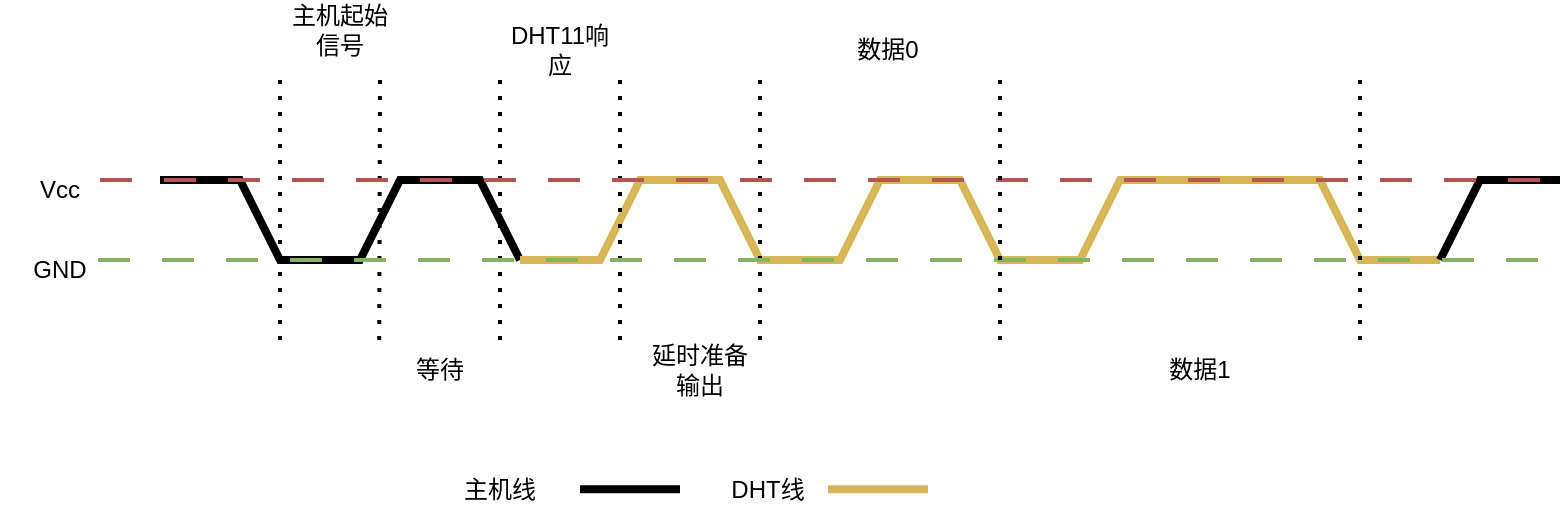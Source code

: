 <mxfile version="27.0.5">
  <diagram name="第 1 页" id="UQHYp3-p6yfAZB85znFI">
    <mxGraphModel dx="537" dy="350" grid="1" gridSize="10" guides="1" tooltips="1" connect="1" arrows="1" fold="1" page="1" pageScale="1" pageWidth="827" pageHeight="1169" math="0" shadow="0">
      <root>
        <mxCell id="0" />
        <mxCell id="1" parent="0" />
        <mxCell id="fdPOlLZiQGSTsMBPqvuV-3" value="" style="endArrow=none;html=1;rounded=0;strokeWidth=4;" edge="1" parent="1">
          <mxGeometry width="50" height="50" relative="1" as="geometry">
            <mxPoint x="80" y="240" as="sourcePoint" />
            <mxPoint x="260" y="280" as="targetPoint" />
            <Array as="points">
              <mxPoint x="120" y="240" />
              <mxPoint x="140" y="280" />
              <mxPoint x="180" y="280" />
              <mxPoint x="200" y="240" />
              <mxPoint x="240" y="240" />
            </Array>
          </mxGeometry>
        </mxCell>
        <mxCell id="fdPOlLZiQGSTsMBPqvuV-4" value="" style="endArrow=none;html=1;rounded=0;strokeWidth=4;fillColor=#fff2cc;strokeColor=#d6b656;" edge="1" parent="1">
          <mxGeometry width="50" height="50" relative="1" as="geometry">
            <mxPoint x="260" y="280" as="sourcePoint" />
            <mxPoint x="720" y="280" as="targetPoint" />
            <Array as="points">
              <mxPoint x="300" y="280" />
              <mxPoint x="320" y="240" />
              <mxPoint x="360" y="240" />
              <mxPoint x="380" y="280" />
              <mxPoint x="420" y="280" />
              <mxPoint x="440" y="240" />
              <mxPoint x="480" y="240" />
              <mxPoint x="500" y="280" />
              <mxPoint x="540" y="280" />
              <mxPoint x="560" y="240" />
              <mxPoint x="660" y="240" />
              <mxPoint x="680" y="280" />
            </Array>
          </mxGeometry>
        </mxCell>
        <mxCell id="fdPOlLZiQGSTsMBPqvuV-5" value="" style="endArrow=none;html=1;rounded=0;strokeWidth=4;" edge="1" parent="1">
          <mxGeometry width="50" height="50" relative="1" as="geometry">
            <mxPoint x="720" y="280" as="sourcePoint" />
            <mxPoint x="780" y="240" as="targetPoint" />
            <Array as="points">
              <mxPoint x="740" y="240" />
            </Array>
          </mxGeometry>
        </mxCell>
        <mxCell id="fdPOlLZiQGSTsMBPqvuV-6" value="Vcc" style="text;html=1;align=center;verticalAlign=middle;whiteSpace=wrap;rounded=0;" vertex="1" parent="1">
          <mxGeometry y="230" width="60" height="30" as="geometry" />
        </mxCell>
        <mxCell id="fdPOlLZiQGSTsMBPqvuV-7" value="GND" style="text;html=1;align=center;verticalAlign=middle;whiteSpace=wrap;rounded=0;" vertex="1" parent="1">
          <mxGeometry y="270" width="60" height="30" as="geometry" />
        </mxCell>
        <mxCell id="fdPOlLZiQGSTsMBPqvuV-8" value="" style="endArrow=none;dashed=1;html=1;dashPattern=1 3;strokeWidth=2;rounded=0;" edge="1" parent="1">
          <mxGeometry width="50" height="50" relative="1" as="geometry">
            <mxPoint x="140" y="320" as="sourcePoint" />
            <mxPoint x="140" y="190" as="targetPoint" />
          </mxGeometry>
        </mxCell>
        <mxCell id="fdPOlLZiQGSTsMBPqvuV-9" value="" style="endArrow=none;dashed=1;html=1;dashPattern=1 3;strokeWidth=2;rounded=0;" edge="1" parent="1">
          <mxGeometry width="50" height="50" relative="1" as="geometry">
            <mxPoint x="189.6" y="320" as="sourcePoint" />
            <mxPoint x="190" y="190" as="targetPoint" />
          </mxGeometry>
        </mxCell>
        <mxCell id="fdPOlLZiQGSTsMBPqvuV-12" value="主机起始信号" style="text;html=1;align=center;verticalAlign=middle;whiteSpace=wrap;rounded=0;" vertex="1" parent="1">
          <mxGeometry x="140" y="150" width="60" height="30" as="geometry" />
        </mxCell>
        <mxCell id="fdPOlLZiQGSTsMBPqvuV-21" value="" style="endArrow=none;dashed=1;html=1;dashPattern=1 3;strokeWidth=2;rounded=0;" edge="1" parent="1">
          <mxGeometry width="50" height="50" relative="1" as="geometry">
            <mxPoint x="250" y="320" as="sourcePoint" />
            <mxPoint x="250" y="190" as="targetPoint" />
          </mxGeometry>
        </mxCell>
        <mxCell id="fdPOlLZiQGSTsMBPqvuV-24" value="等待" style="text;html=1;align=center;verticalAlign=middle;whiteSpace=wrap;rounded=0;" vertex="1" parent="1">
          <mxGeometry x="190" y="320" width="60" height="30" as="geometry" />
        </mxCell>
        <mxCell id="fdPOlLZiQGSTsMBPqvuV-14" value="" style="endArrow=none;dashed=1;html=1;dashPattern=1 3;strokeWidth=2;rounded=0;" edge="1" parent="1">
          <mxGeometry width="50" height="50" relative="1" as="geometry">
            <mxPoint x="310" y="320" as="sourcePoint" />
            <mxPoint x="310" y="190" as="targetPoint" />
          </mxGeometry>
        </mxCell>
        <mxCell id="fdPOlLZiQGSTsMBPqvuV-17" value="DHT11响应" style="text;html=1;align=center;verticalAlign=middle;whiteSpace=wrap;rounded=0;" vertex="1" parent="1">
          <mxGeometry x="250" y="160" width="60" height="30" as="geometry" />
        </mxCell>
        <mxCell id="fdPOlLZiQGSTsMBPqvuV-28" value="" style="endArrow=none;dashed=1;html=1;dashPattern=1 3;strokeWidth=2;rounded=0;" edge="1" parent="1">
          <mxGeometry width="50" height="50" relative="1" as="geometry">
            <mxPoint x="380" y="320" as="sourcePoint" />
            <mxPoint x="380" y="190" as="targetPoint" />
          </mxGeometry>
        </mxCell>
        <mxCell id="fdPOlLZiQGSTsMBPqvuV-31" value="延时准备输出" style="text;html=1;align=center;verticalAlign=middle;whiteSpace=wrap;rounded=0;" vertex="1" parent="1">
          <mxGeometry x="320" y="320" width="60" height="30" as="geometry" />
        </mxCell>
        <mxCell id="fdPOlLZiQGSTsMBPqvuV-1" value="" style="endArrow=none;dashed=1;html=1;dashPattern=8 8;strokeWidth=2;rounded=0;fillColor=#f8cecc;strokeColor=#b85450;" edge="1" parent="1">
          <mxGeometry width="50" height="50" relative="1" as="geometry">
            <mxPoint x="50" y="240" as="sourcePoint" />
            <mxPoint x="780" y="240" as="targetPoint" />
          </mxGeometry>
        </mxCell>
        <mxCell id="fdPOlLZiQGSTsMBPqvuV-39" value="" style="endArrow=none;dashed=1;html=1;dashPattern=8 8;strokeWidth=2;rounded=0;fillColor=#d5e8d4;strokeColor=#82b366;" edge="1" parent="1">
          <mxGeometry width="50" height="50" relative="1" as="geometry">
            <mxPoint x="49" y="280" as="sourcePoint" />
            <mxPoint x="779" y="280" as="targetPoint" />
          </mxGeometry>
        </mxCell>
        <mxCell id="fdPOlLZiQGSTsMBPqvuV-35" value="" style="endArrow=none;dashed=1;html=1;dashPattern=1 3;strokeWidth=2;rounded=0;" edge="1" parent="1">
          <mxGeometry width="50" height="50" relative="1" as="geometry">
            <mxPoint x="500" y="320" as="sourcePoint" />
            <mxPoint x="500" y="190" as="targetPoint" />
          </mxGeometry>
        </mxCell>
        <mxCell id="fdPOlLZiQGSTsMBPqvuV-38" value="数据0" style="text;html=1;align=center;verticalAlign=middle;whiteSpace=wrap;rounded=0;" vertex="1" parent="1">
          <mxGeometry x="414" y="160" width="60" height="30" as="geometry" />
        </mxCell>
        <mxCell id="fdPOlLZiQGSTsMBPqvuV-42" value="" style="endArrow=none;dashed=1;html=1;dashPattern=1 3;strokeWidth=2;rounded=0;" edge="1" parent="1">
          <mxGeometry width="50" height="50" relative="1" as="geometry">
            <mxPoint x="680" y="320" as="sourcePoint" />
            <mxPoint x="680" y="190" as="targetPoint" />
          </mxGeometry>
        </mxCell>
        <mxCell id="fdPOlLZiQGSTsMBPqvuV-45" value="数据1" style="text;html=1;align=center;verticalAlign=middle;whiteSpace=wrap;rounded=0;" vertex="1" parent="1">
          <mxGeometry x="570" y="320" width="60" height="30" as="geometry" />
        </mxCell>
        <mxCell id="fdPOlLZiQGSTsMBPqvuV-53" value="" style="endArrow=none;html=1;rounded=0;strokeWidth=4;" edge="1" parent="1">
          <mxGeometry width="50" height="50" relative="1" as="geometry">
            <mxPoint x="290" y="394.66" as="sourcePoint" />
            <mxPoint x="340" y="394.66" as="targetPoint" />
          </mxGeometry>
        </mxCell>
        <mxCell id="fdPOlLZiQGSTsMBPqvuV-54" value="主机线" style="text;html=1;align=center;verticalAlign=middle;whiteSpace=wrap;rounded=0;" vertex="1" parent="1">
          <mxGeometry x="220" y="380" width="60" height="30" as="geometry" />
        </mxCell>
        <mxCell id="fdPOlLZiQGSTsMBPqvuV-55" value="" style="endArrow=none;html=1;rounded=0;fillColor=#fff2cc;strokeColor=#d6b656;strokeWidth=4;" edge="1" parent="1">
          <mxGeometry width="50" height="50" relative="1" as="geometry">
            <mxPoint x="414" y="394.66" as="sourcePoint" />
            <mxPoint x="464" y="394.66" as="targetPoint" />
          </mxGeometry>
        </mxCell>
        <mxCell id="fdPOlLZiQGSTsMBPqvuV-56" value="DHT线" style="text;html=1;align=center;verticalAlign=middle;whiteSpace=wrap;rounded=0;" vertex="1" parent="1">
          <mxGeometry x="354" y="380" width="60" height="30" as="geometry" />
        </mxCell>
      </root>
    </mxGraphModel>
  </diagram>
</mxfile>
